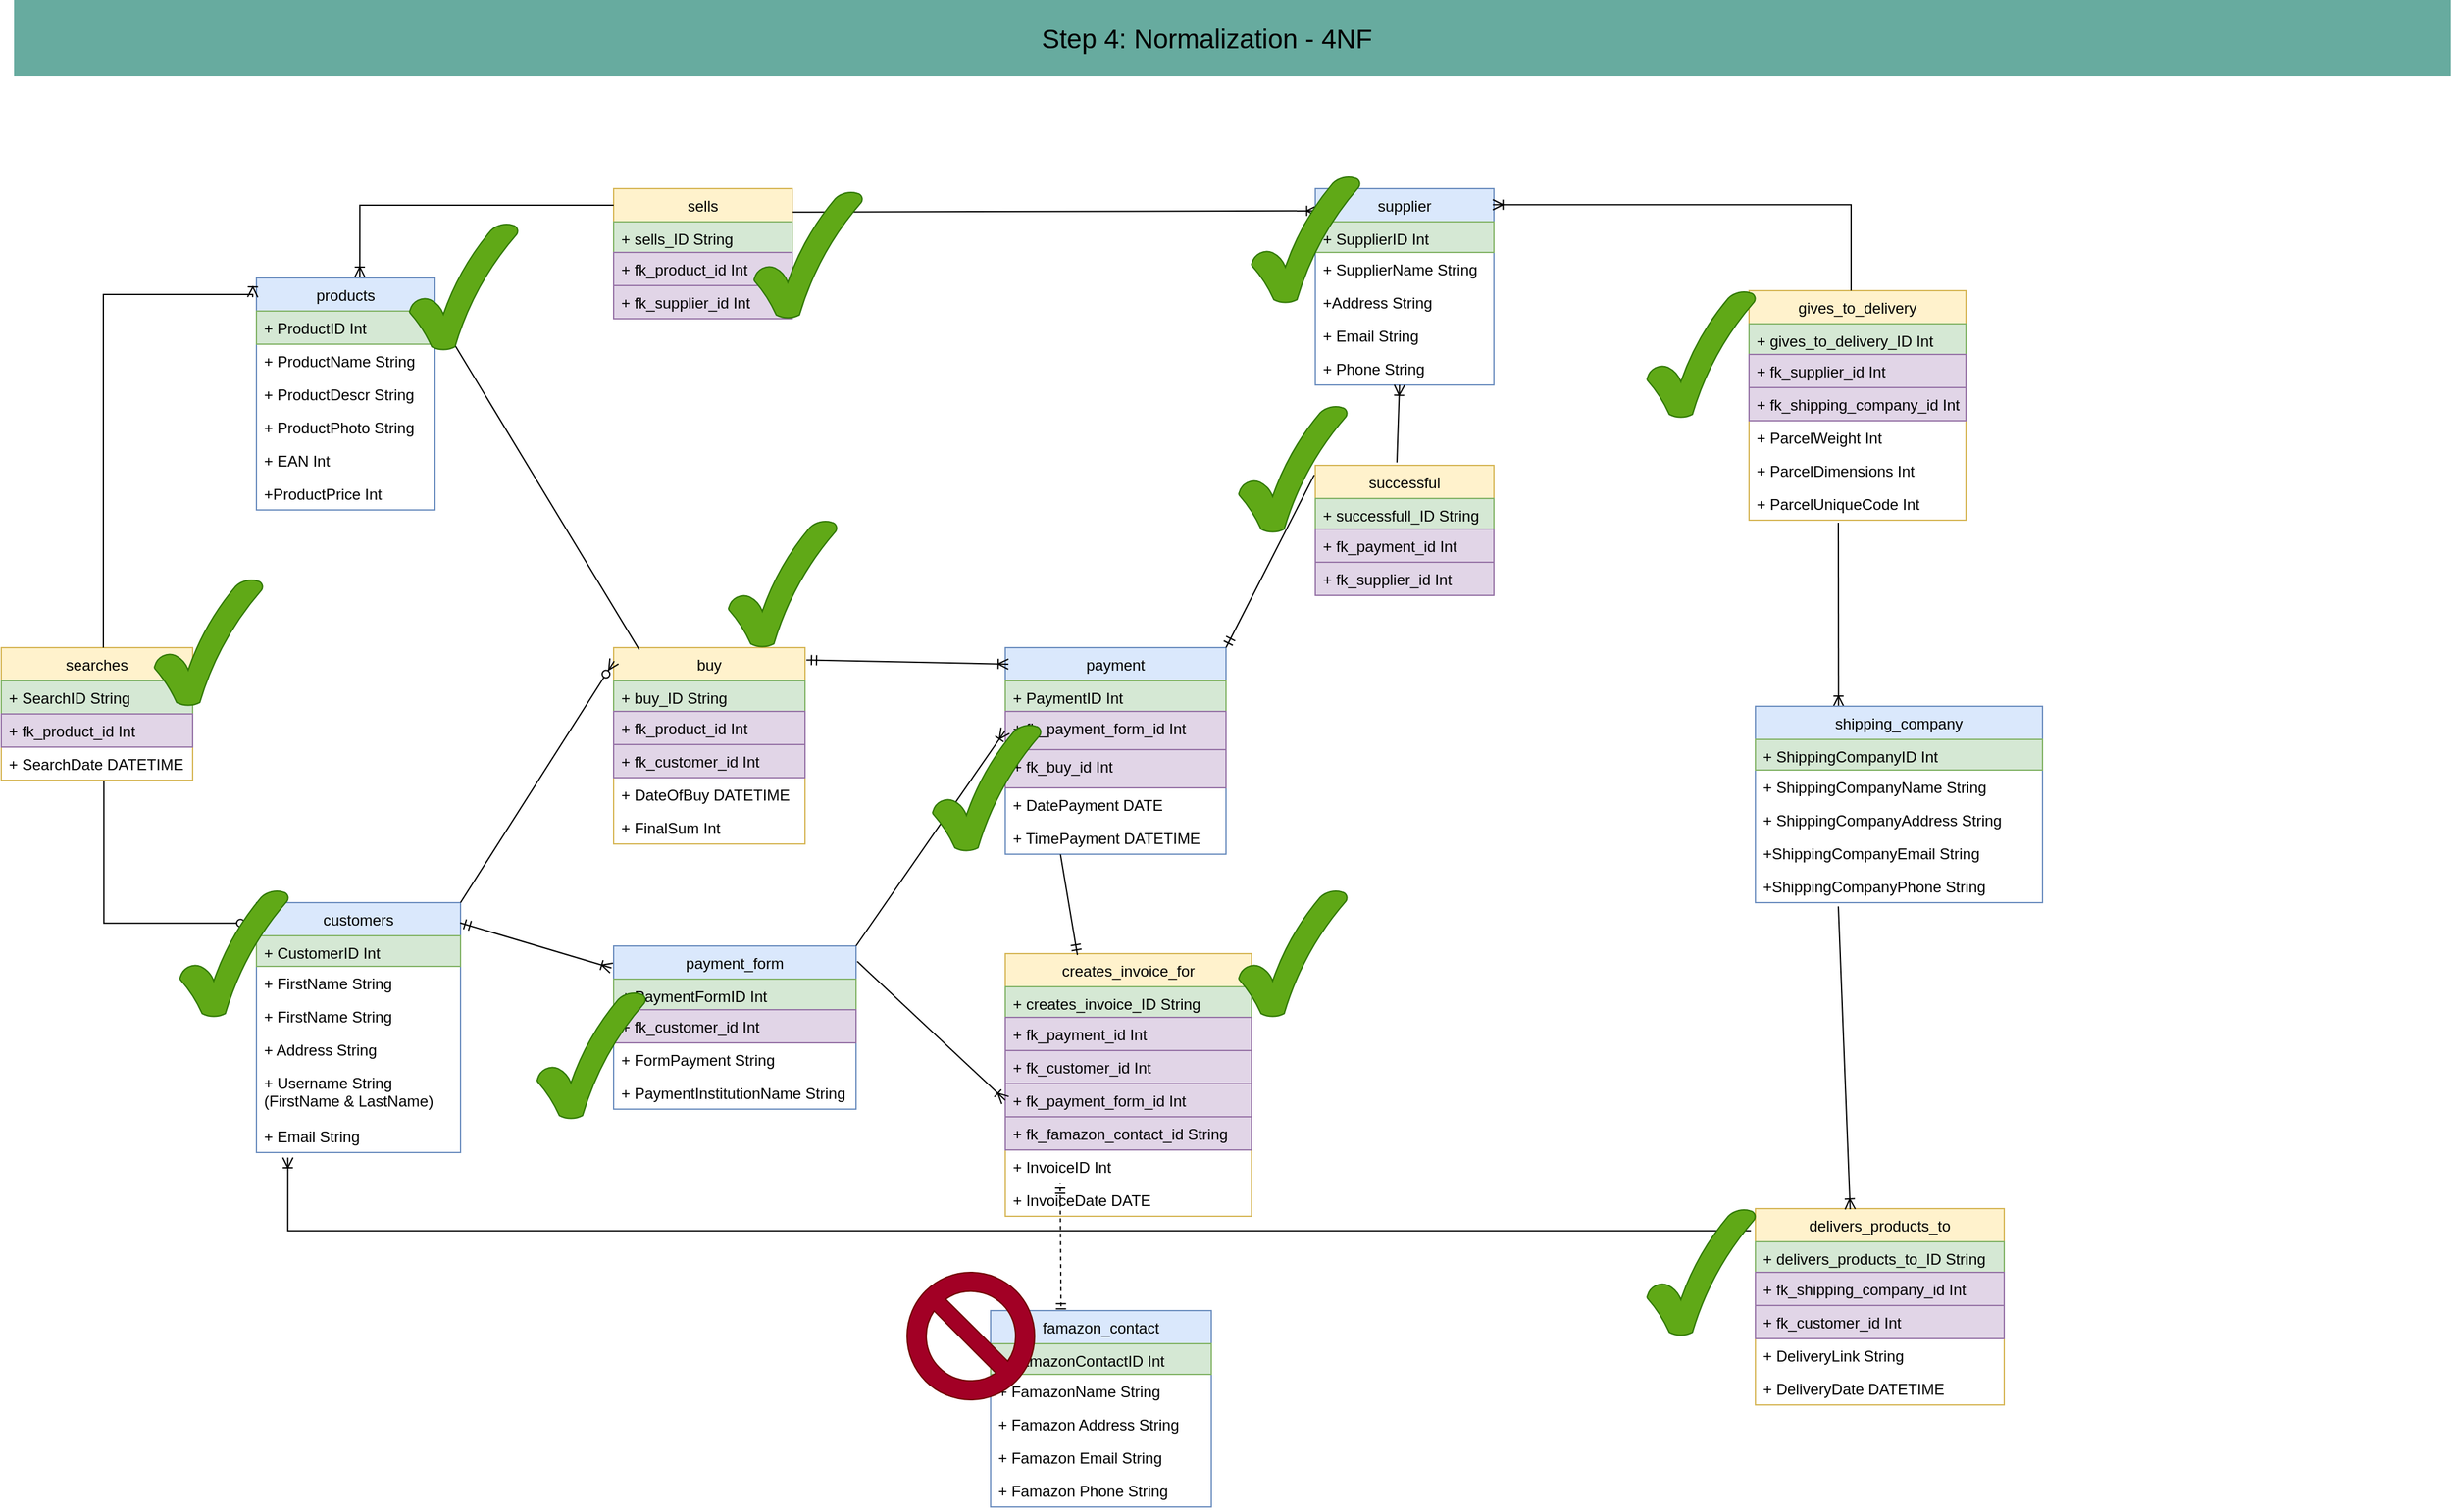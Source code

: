 <mxfile version="14.6.1" type="github">
  <diagram id="9SjnBQGCKEw5g2mVxKEI" name="Page-1">
    <mxGraphModel dx="2129" dy="831" grid="1" gridSize="10" guides="1" tooltips="1" connect="1" arrows="1" fold="1" page="1" pageScale="1" pageWidth="827" pageHeight="1169" math="0" shadow="0">
      <root>
        <mxCell id="0" />
        <mxCell id="1" parent="0" />
        <mxCell id="1UcQ3Sz3F0J6C7WJ8FVs-1" value="" style="rounded=0;whiteSpace=wrap;html=1;labelBackgroundColor=#009999;labelBorderColor=#000000;strokeColor=none;fillColor=#67AB9F;fontColor=#000000;" parent="1" vertex="1">
          <mxGeometry x="50" y="40" width="1910" height="60" as="geometry" />
        </mxCell>
        <mxCell id="1UcQ3Sz3F0J6C7WJ8FVs-2" value="&lt;font style=&quot;font-size: 21px&quot;&gt;Step 4: Normalization -&amp;nbsp;&lt;/font&gt;&lt;span style=&quot;font-size: 21px&quot;&gt;4NF&lt;/span&gt;" style="text;html=1;strokeColor=none;fillColor=none;align=center;verticalAlign=middle;whiteSpace=wrap;rounded=0;labelBackgroundColor=none;fontColor=#000000;" parent="1" vertex="1">
          <mxGeometry x="70" y="60" width="1830" height="20" as="geometry" />
        </mxCell>
        <mxCell id="1UcQ3Sz3F0J6C7WJ8FVs-3" value="products" style="swimlane;fontStyle=0;childLayout=stackLayout;horizontal=1;startSize=26;fillColor=#dae8fc;horizontalStack=0;resizeParent=1;resizeParentMax=0;resizeLast=0;collapsible=1;marginBottom=0;strokeColor=#6c8ebf;" parent="1" vertex="1">
          <mxGeometry x="240" y="258" width="140" height="182" as="geometry" />
        </mxCell>
        <mxCell id="1UcQ3Sz3F0J6C7WJ8FVs-4" value="+ ProductID Int" style="text;align=left;verticalAlign=top;spacingLeft=4;spacingRight=4;overflow=hidden;rotatable=0;points=[[0,0.5],[1,0.5]];portConstraint=eastwest;fillColor=#d5e8d4;strokeColor=#82b366;" parent="1UcQ3Sz3F0J6C7WJ8FVs-3" vertex="1">
          <mxGeometry y="26" width="140" height="26" as="geometry" />
        </mxCell>
        <mxCell id="1UcQ3Sz3F0J6C7WJ8FVs-5" value="+ ProductName String" style="text;align=left;verticalAlign=top;spacingLeft=4;spacingRight=4;overflow=hidden;rotatable=0;points=[[0,0.5],[1,0.5]];portConstraint=eastwest;" parent="1UcQ3Sz3F0J6C7WJ8FVs-3" vertex="1">
          <mxGeometry y="52" width="140" height="26" as="geometry" />
        </mxCell>
        <mxCell id="1UcQ3Sz3F0J6C7WJ8FVs-6" value="+ ProductDescr String" style="text;align=left;verticalAlign=top;spacingLeft=4;spacingRight=4;overflow=hidden;rotatable=0;points=[[0,0.5],[1,0.5]];portConstraint=eastwest;" parent="1UcQ3Sz3F0J6C7WJ8FVs-3" vertex="1">
          <mxGeometry y="78" width="140" height="26" as="geometry" />
        </mxCell>
        <mxCell id="1UcQ3Sz3F0J6C7WJ8FVs-7" value="+ ProductPhoto String" style="text;align=left;verticalAlign=top;spacingLeft=4;spacingRight=4;overflow=hidden;rotatable=0;points=[[0,0.5],[1,0.5]];portConstraint=eastwest;" parent="1UcQ3Sz3F0J6C7WJ8FVs-3" vertex="1">
          <mxGeometry y="104" width="140" height="26" as="geometry" />
        </mxCell>
        <mxCell id="1UcQ3Sz3F0J6C7WJ8FVs-8" value="+ EAN Int" style="text;align=left;verticalAlign=top;spacingLeft=4;spacingRight=4;overflow=hidden;rotatable=0;points=[[0,0.5],[1,0.5]];portConstraint=eastwest;" parent="1UcQ3Sz3F0J6C7WJ8FVs-3" vertex="1">
          <mxGeometry y="130" width="140" height="26" as="geometry" />
        </mxCell>
        <mxCell id="1UcQ3Sz3F0J6C7WJ8FVs-9" value="+ProductPrice Int" style="text;align=left;verticalAlign=top;spacingLeft=4;spacingRight=4;overflow=hidden;rotatable=0;points=[[0,0.5],[1,0.5]];portConstraint=eastwest;" parent="1UcQ3Sz3F0J6C7WJ8FVs-3" vertex="1">
          <mxGeometry y="156" width="140" height="26" as="geometry" />
        </mxCell>
        <mxCell id="1UcQ3Sz3F0J6C7WJ8FVs-10" value="searches" style="swimlane;fontStyle=0;childLayout=stackLayout;horizontal=1;startSize=26;fillColor=#fff2cc;horizontalStack=0;resizeParent=1;resizeParentMax=0;resizeLast=0;collapsible=1;marginBottom=0;strokeColor=#d6b656;" parent="1" vertex="1">
          <mxGeometry x="40" y="548" width="150" height="104" as="geometry" />
        </mxCell>
        <mxCell id="1UcQ3Sz3F0J6C7WJ8FVs-102" value="+ SearchID String" style="text;align=left;verticalAlign=top;spacingLeft=4;spacingRight=4;overflow=hidden;rotatable=0;points=[[0,0.5],[1,0.5]];portConstraint=eastwest;fillColor=#d5e8d4;strokeColor=#82b366;" parent="1UcQ3Sz3F0J6C7WJ8FVs-10" vertex="1">
          <mxGeometry y="26" width="150" height="26" as="geometry" />
        </mxCell>
        <mxCell id="1UcQ3Sz3F0J6C7WJ8FVs-11" value="+ fk_product_id Int" style="text;align=left;verticalAlign=top;spacingLeft=4;spacingRight=4;overflow=hidden;rotatable=0;points=[[0,0.5],[1,0.5]];portConstraint=eastwest;fillColor=#e1d5e7;strokeColor=#9673a6;" parent="1UcQ3Sz3F0J6C7WJ8FVs-10" vertex="1">
          <mxGeometry y="52" width="150" height="26" as="geometry" />
        </mxCell>
        <mxCell id="1UcQ3Sz3F0J6C7WJ8FVs-103" value="+ SearchDate DATETIME" style="text;align=left;verticalAlign=top;spacingLeft=4;spacingRight=4;overflow=hidden;rotatable=0;points=[[0,0.5],[1,0.5]];portConstraint=eastwest;" parent="1UcQ3Sz3F0J6C7WJ8FVs-10" vertex="1">
          <mxGeometry y="78" width="150" height="26" as="geometry" />
        </mxCell>
        <mxCell id="1UcQ3Sz3F0J6C7WJ8FVs-12" value="buy" style="swimlane;fontStyle=0;childLayout=stackLayout;horizontal=1;startSize=26;fillColor=#fff2cc;horizontalStack=0;resizeParent=1;resizeParentMax=0;resizeLast=0;collapsible=1;marginBottom=0;strokeColor=#d6b656;" parent="1" vertex="1">
          <mxGeometry x="520" y="548" width="150" height="154" as="geometry" />
        </mxCell>
        <mxCell id="1UcQ3Sz3F0J6C7WJ8FVs-13" value="+ buy_ID String" style="text;align=left;verticalAlign=top;spacingLeft=4;spacingRight=4;overflow=hidden;rotatable=0;points=[[0,0.5],[1,0.5]];portConstraint=eastwest;fillColor=#d5e8d4;strokeColor=#82b366;" parent="1UcQ3Sz3F0J6C7WJ8FVs-12" vertex="1">
          <mxGeometry y="26" width="150" height="24" as="geometry" />
        </mxCell>
        <mxCell id="1UcQ3Sz3F0J6C7WJ8FVs-14" value="+ fk_product_id Int" style="text;align=left;verticalAlign=top;spacingLeft=4;spacingRight=4;overflow=hidden;rotatable=0;points=[[0,0.5],[1,0.5]];portConstraint=eastwest;fillColor=#e1d5e7;strokeColor=#9673a6;" parent="1UcQ3Sz3F0J6C7WJ8FVs-12" vertex="1">
          <mxGeometry y="50" width="150" height="26" as="geometry" />
        </mxCell>
        <mxCell id="1UcQ3Sz3F0J6C7WJ8FVs-15" value="+ fk_customer_id Int" style="text;align=left;verticalAlign=top;spacingLeft=4;spacingRight=4;overflow=hidden;rotatable=0;points=[[0,0.5],[1,0.5]];portConstraint=eastwest;fillColor=#e1d5e7;strokeColor=#9673a6;" parent="1UcQ3Sz3F0J6C7WJ8FVs-12" vertex="1">
          <mxGeometry y="76" width="150" height="26" as="geometry" />
        </mxCell>
        <mxCell id="1UcQ3Sz3F0J6C7WJ8FVs-17" value="+ DateOfBuy DATETIME" style="text;align=left;verticalAlign=top;spacingLeft=4;spacingRight=4;overflow=hidden;rotatable=0;points=[[0,0.5],[1,0.5]];portConstraint=eastwest;" parent="1UcQ3Sz3F0J6C7WJ8FVs-12" vertex="1">
          <mxGeometry y="102" width="150" height="26" as="geometry" />
        </mxCell>
        <mxCell id="1UcQ3Sz3F0J6C7WJ8FVs-108" value="+ FinalSum Int" style="text;align=left;verticalAlign=top;spacingLeft=4;spacingRight=4;overflow=hidden;rotatable=0;points=[[0,0.5],[1,0.5]];portConstraint=eastwest;" parent="1UcQ3Sz3F0J6C7WJ8FVs-12" vertex="1">
          <mxGeometry y="128" width="150" height="26" as="geometry" />
        </mxCell>
        <mxCell id="1UcQ3Sz3F0J6C7WJ8FVs-18" value="customers" style="swimlane;fontStyle=0;childLayout=stackLayout;horizontal=1;startSize=26;fillColor=#dae8fc;horizontalStack=0;resizeParent=1;resizeParentMax=0;resizeLast=0;collapsible=1;marginBottom=0;strokeColor=#6c8ebf;" parent="1" vertex="1">
          <mxGeometry x="240" y="748" width="160" height="196" as="geometry" />
        </mxCell>
        <mxCell id="1UcQ3Sz3F0J6C7WJ8FVs-19" value="+ CustomerID Int" style="text;align=left;verticalAlign=top;spacingLeft=4;spacingRight=4;overflow=hidden;rotatable=0;points=[[0,0.5],[1,0.5]];portConstraint=eastwest;fillColor=#d5e8d4;strokeColor=#82b366;" parent="1UcQ3Sz3F0J6C7WJ8FVs-18" vertex="1">
          <mxGeometry y="26" width="160" height="24" as="geometry" />
        </mxCell>
        <mxCell id="1UcQ3Sz3F0J6C7WJ8FVs-20" value="+ FirstName String" style="text;align=left;verticalAlign=top;spacingLeft=4;spacingRight=4;overflow=hidden;rotatable=0;points=[[0,0.5],[1,0.5]];portConstraint=eastwest;" parent="1UcQ3Sz3F0J6C7WJ8FVs-18" vertex="1">
          <mxGeometry y="50" width="160" height="26" as="geometry" />
        </mxCell>
        <mxCell id="1UcQ3Sz3F0J6C7WJ8FVs-21" value="+ FirstName String" style="text;align=left;verticalAlign=top;spacingLeft=4;spacingRight=4;overflow=hidden;rotatable=0;points=[[0,0.5],[1,0.5]];portConstraint=eastwest;" parent="1UcQ3Sz3F0J6C7WJ8FVs-18" vertex="1">
          <mxGeometry y="76" width="160" height="26" as="geometry" />
        </mxCell>
        <mxCell id="1UcQ3Sz3F0J6C7WJ8FVs-22" value="+ Address String" style="text;align=left;verticalAlign=top;spacingLeft=4;spacingRight=4;overflow=hidden;rotatable=0;points=[[0,0.5],[1,0.5]];portConstraint=eastwest;" parent="1UcQ3Sz3F0J6C7WJ8FVs-18" vertex="1">
          <mxGeometry y="102" width="160" height="26" as="geometry" />
        </mxCell>
        <mxCell id="1UcQ3Sz3F0J6C7WJ8FVs-23" value="+ Username String&#xa;(FirstName &amp; LastName)" style="text;align=left;verticalAlign=top;spacingLeft=4;spacingRight=4;overflow=hidden;rotatable=0;points=[[0,0.5],[1,0.5]];portConstraint=eastwest;" parent="1UcQ3Sz3F0J6C7WJ8FVs-18" vertex="1">
          <mxGeometry y="128" width="160" height="42" as="geometry" />
        </mxCell>
        <mxCell id="1UcQ3Sz3F0J6C7WJ8FVs-24" value="+ Email String" style="text;align=left;verticalAlign=top;spacingLeft=4;spacingRight=4;overflow=hidden;rotatable=0;points=[[0,0.5],[1,0.5]];portConstraint=eastwest;" parent="1UcQ3Sz3F0J6C7WJ8FVs-18" vertex="1">
          <mxGeometry y="170" width="160" height="26" as="geometry" />
        </mxCell>
        <mxCell id="1UcQ3Sz3F0J6C7WJ8FVs-25" value="" style="fontSize=12;html=1;endArrow=ERzeroToMany;endFill=1;exitX=0.536;exitY=1.013;exitDx=0;exitDy=0;rounded=0;exitPerimeter=0;entryX=-0.003;entryY=0.082;entryDx=0;entryDy=0;entryPerimeter=0;edgeStyle=orthogonalEdgeStyle;" parent="1" source="1UcQ3Sz3F0J6C7WJ8FVs-103" target="1UcQ3Sz3F0J6C7WJ8FVs-18" edge="1">
          <mxGeometry width="100" height="100" relative="1" as="geometry">
            <mxPoint x="236" y="623" as="sourcePoint" />
            <mxPoint x="230" y="778" as="targetPoint" />
          </mxGeometry>
        </mxCell>
        <mxCell id="1UcQ3Sz3F0J6C7WJ8FVs-26" value="" style="fontSize=12;html=1;endArrow=ERzeroToMany;endFill=1;startArrow=none;entryX=0.003;entryY=0.069;entryDx=0;entryDy=0;entryPerimeter=0;rounded=0;startFill=0;exitX=1;exitY=0;exitDx=0;exitDy=0;" parent="1" source="1UcQ3Sz3F0J6C7WJ8FVs-18" target="1UcQ3Sz3F0J6C7WJ8FVs-12" edge="1">
          <mxGeometry width="100" height="100" relative="1" as="geometry">
            <mxPoint x="460" y="550" as="sourcePoint" />
            <mxPoint x="500" y="638" as="targetPoint" />
          </mxGeometry>
        </mxCell>
        <mxCell id="1UcQ3Sz3F0J6C7WJ8FVs-27" value="" style="fontSize=12;html=1;endArrow=none;startArrow=ERoneToMany;rounded=0;startFill=0;endFill=0;entryX=0.134;entryY=0.011;entryDx=0;entryDy=0;entryPerimeter=0;" parent="1" target="1UcQ3Sz3F0J6C7WJ8FVs-12" edge="1">
          <mxGeometry width="100" height="100" relative="1" as="geometry">
            <mxPoint x="380" y="285" as="sourcePoint" />
            <mxPoint x="538" y="538" as="targetPoint" />
          </mxGeometry>
        </mxCell>
        <mxCell id="1UcQ3Sz3F0J6C7WJ8FVs-28" value="sells" style="swimlane;fontStyle=0;childLayout=stackLayout;horizontal=1;startSize=26;fillColor=#fff2cc;horizontalStack=0;resizeParent=1;resizeParentMax=0;resizeLast=0;collapsible=1;marginBottom=0;strokeColor=#d6b656;" parent="1" vertex="1">
          <mxGeometry x="520" y="188" width="140" height="102" as="geometry" />
        </mxCell>
        <mxCell id="1UcQ3Sz3F0J6C7WJ8FVs-29" value="+ sells_ID String" style="text;align=left;verticalAlign=top;spacingLeft=4;spacingRight=4;overflow=hidden;rotatable=0;points=[[0,0.5],[1,0.5]];portConstraint=eastwest;fillColor=#d5e8d4;strokeColor=#82b366;" parent="1UcQ3Sz3F0J6C7WJ8FVs-28" vertex="1">
          <mxGeometry y="26" width="140" height="24" as="geometry" />
        </mxCell>
        <mxCell id="1UcQ3Sz3F0J6C7WJ8FVs-30" value="+ fk_product_id Int" style="text;align=left;verticalAlign=top;spacingLeft=4;spacingRight=4;overflow=hidden;rotatable=0;points=[[0,0.5],[1,0.5]];portConstraint=eastwest;fillColor=#e1d5e7;strokeColor=#9673a6;" parent="1UcQ3Sz3F0J6C7WJ8FVs-28" vertex="1">
          <mxGeometry y="50" width="140" height="26" as="geometry" />
        </mxCell>
        <mxCell id="1UcQ3Sz3F0J6C7WJ8FVs-31" value="+ fk_supplier_id Int" style="text;align=left;verticalAlign=top;spacingLeft=4;spacingRight=4;overflow=hidden;rotatable=0;points=[[0,0.5],[1,0.5]];portConstraint=eastwest;fillColor=#e1d5e7;strokeColor=#9673a6;" parent="1UcQ3Sz3F0J6C7WJ8FVs-28" vertex="1">
          <mxGeometry y="76" width="140" height="26" as="geometry" />
        </mxCell>
        <mxCell id="1UcQ3Sz3F0J6C7WJ8FVs-32" value="" style="edgeStyle=orthogonalEdgeStyle;fontSize=12;html=1;endArrow=none;rounded=0;exitX=0.579;exitY=-0.003;exitDx=0;exitDy=0;exitPerimeter=0;startArrow=ERoneToMany;startFill=0;endFill=0;" parent="1" source="1UcQ3Sz3F0J6C7WJ8FVs-3" edge="1">
          <mxGeometry width="100" height="100" relative="1" as="geometry">
            <mxPoint x="321" y="251" as="sourcePoint" />
            <mxPoint x="520" y="201" as="targetPoint" />
            <Array as="points">
              <mxPoint x="321" y="201" />
            </Array>
          </mxGeometry>
        </mxCell>
        <mxCell id="1UcQ3Sz3F0J6C7WJ8FVs-33" value="" style="fontSize=12;html=1;endArrow=ERoneToMany;rounded=0;exitX=1.003;exitY=0.18;exitDx=0;exitDy=0;exitPerimeter=0;entryX=0.009;entryY=0.113;entryDx=0;entryDy=0;entryPerimeter=0;" parent="1" source="1UcQ3Sz3F0J6C7WJ8FVs-28" target="1UcQ3Sz3F0J6C7WJ8FVs-34" edge="1">
          <mxGeometry width="100" height="100" relative="1" as="geometry">
            <mxPoint x="850" y="274.532" as="sourcePoint" />
            <mxPoint x="830" y="200" as="targetPoint" />
          </mxGeometry>
        </mxCell>
        <mxCell id="1UcQ3Sz3F0J6C7WJ8FVs-34" value="supplier" style="swimlane;fontStyle=0;childLayout=stackLayout;horizontal=1;startSize=26;fillColor=#dae8fc;horizontalStack=0;resizeParent=1;resizeParentMax=0;resizeLast=0;collapsible=1;marginBottom=0;strokeColor=#6c8ebf;" parent="1" vertex="1">
          <mxGeometry x="1070" y="188" width="140" height="154" as="geometry" />
        </mxCell>
        <mxCell id="1UcQ3Sz3F0J6C7WJ8FVs-35" value="+ SupplierID Int" style="text;align=left;verticalAlign=top;spacingLeft=4;spacingRight=4;overflow=hidden;rotatable=0;points=[[0,0.5],[1,0.5]];portConstraint=eastwest;fillColor=#d5e8d4;strokeColor=#82b366;" parent="1UcQ3Sz3F0J6C7WJ8FVs-34" vertex="1">
          <mxGeometry y="26" width="140" height="24" as="geometry" />
        </mxCell>
        <mxCell id="1UcQ3Sz3F0J6C7WJ8FVs-36" value="+ SupplierName String" style="text;align=left;verticalAlign=top;spacingLeft=4;spacingRight=4;overflow=hidden;rotatable=0;points=[[0,0.5],[1,0.5]];portConstraint=eastwest;" parent="1UcQ3Sz3F0J6C7WJ8FVs-34" vertex="1">
          <mxGeometry y="50" width="140" height="26" as="geometry" />
        </mxCell>
        <mxCell id="1UcQ3Sz3F0J6C7WJ8FVs-37" value="+Address String" style="text;align=left;verticalAlign=top;spacingLeft=4;spacingRight=4;overflow=hidden;rotatable=0;points=[[0,0.5],[1,0.5]];portConstraint=eastwest;" parent="1UcQ3Sz3F0J6C7WJ8FVs-34" vertex="1">
          <mxGeometry y="76" width="140" height="26" as="geometry" />
        </mxCell>
        <mxCell id="1UcQ3Sz3F0J6C7WJ8FVs-38" value="+ Email String" style="text;align=left;verticalAlign=top;spacingLeft=4;spacingRight=4;overflow=hidden;rotatable=0;points=[[0,0.5],[1,0.5]];portConstraint=eastwest;" parent="1UcQ3Sz3F0J6C7WJ8FVs-34" vertex="1">
          <mxGeometry y="102" width="140" height="26" as="geometry" />
        </mxCell>
        <mxCell id="1UcQ3Sz3F0J6C7WJ8FVs-39" value="+ Phone String" style="text;align=left;verticalAlign=top;spacingLeft=4;spacingRight=4;overflow=hidden;rotatable=0;points=[[0,0.5],[1,0.5]];portConstraint=eastwest;" parent="1UcQ3Sz3F0J6C7WJ8FVs-34" vertex="1">
          <mxGeometry y="128" width="140" height="26" as="geometry" />
        </mxCell>
        <mxCell id="1UcQ3Sz3F0J6C7WJ8FVs-40" value="successful" style="swimlane;fontStyle=0;childLayout=stackLayout;horizontal=1;startSize=26;fillColor=#fff2cc;horizontalStack=0;resizeParent=1;resizeParentMax=0;resizeLast=0;collapsible=1;marginBottom=0;strokeColor=#d6b656;" parent="1" vertex="1">
          <mxGeometry x="1070" y="405" width="140" height="102" as="geometry" />
        </mxCell>
        <mxCell id="1UcQ3Sz3F0J6C7WJ8FVs-41" value="+ successfull_ID String" style="text;align=left;verticalAlign=top;spacingLeft=4;spacingRight=4;overflow=hidden;rotatable=0;points=[[0,0.5],[1,0.5]];portConstraint=eastwest;fillColor=#d5e8d4;strokeColor=#82b366;" parent="1UcQ3Sz3F0J6C7WJ8FVs-40" vertex="1">
          <mxGeometry y="26" width="140" height="24" as="geometry" />
        </mxCell>
        <mxCell id="1UcQ3Sz3F0J6C7WJ8FVs-42" value="+ fk_payment_id Int" style="text;align=left;verticalAlign=top;spacingLeft=4;spacingRight=4;overflow=hidden;rotatable=0;points=[[0,0.5],[1,0.5]];portConstraint=eastwest;fillColor=#e1d5e7;strokeColor=#9673a6;" parent="1UcQ3Sz3F0J6C7WJ8FVs-40" vertex="1">
          <mxGeometry y="50" width="140" height="26" as="geometry" />
        </mxCell>
        <mxCell id="1UcQ3Sz3F0J6C7WJ8FVs-43" value="+ fk_supplier_id Int" style="text;align=left;verticalAlign=top;spacingLeft=4;spacingRight=4;overflow=hidden;rotatable=0;points=[[0,0.5],[1,0.5]];portConstraint=eastwest;fillColor=#e1d5e7;strokeColor=#9673a6;" parent="1UcQ3Sz3F0J6C7WJ8FVs-40" vertex="1">
          <mxGeometry y="76" width="140" height="26" as="geometry" />
        </mxCell>
        <mxCell id="1UcQ3Sz3F0J6C7WJ8FVs-44" value="payment" style="swimlane;fontStyle=0;childLayout=stackLayout;horizontal=1;startSize=26;fillColor=#dae8fc;horizontalStack=0;resizeParent=1;resizeParentMax=0;resizeLast=0;collapsible=1;marginBottom=0;strokeColor=#6c8ebf;" parent="1" vertex="1">
          <mxGeometry x="827" y="548" width="173" height="162" as="geometry" />
        </mxCell>
        <mxCell id="1UcQ3Sz3F0J6C7WJ8FVs-45" value="+ PaymentID Int" style="text;align=left;verticalAlign=top;spacingLeft=4;spacingRight=4;overflow=hidden;rotatable=0;points=[[0,0.5],[1,0.5]];portConstraint=eastwest;fillColor=#d5e8d4;strokeColor=#82b366;" parent="1UcQ3Sz3F0J6C7WJ8FVs-44" vertex="1">
          <mxGeometry y="26" width="173" height="24" as="geometry" />
        </mxCell>
        <mxCell id="1UcQ3Sz3F0J6C7WJ8FVs-46" value="+ fk_payment_form_id Int" style="text;align=left;verticalAlign=top;spacingLeft=4;spacingRight=4;overflow=hidden;rotatable=0;points=[[0,0.5],[1,0.5]];portConstraint=eastwest;fillColor=#e1d5e7;strokeColor=#9673a6;" parent="1UcQ3Sz3F0J6C7WJ8FVs-44" vertex="1">
          <mxGeometry y="50" width="173" height="30" as="geometry" />
        </mxCell>
        <mxCell id="1UcQ3Sz3F0J6C7WJ8FVs-109" value="+ fk_buy_id Int" style="text;align=left;verticalAlign=top;spacingLeft=4;spacingRight=4;overflow=hidden;rotatable=0;points=[[0,0.5],[1,0.5]];portConstraint=eastwest;fillColor=#e1d5e7;strokeColor=#9673a6;" parent="1UcQ3Sz3F0J6C7WJ8FVs-44" vertex="1">
          <mxGeometry y="80" width="173" height="30" as="geometry" />
        </mxCell>
        <mxCell id="1UcQ3Sz3F0J6C7WJ8FVs-94" value="+ DatePayment DATE" style="text;align=left;verticalAlign=top;spacingLeft=4;spacingRight=4;overflow=hidden;rotatable=0;points=[[0,0.5],[1,0.5]];portConstraint=eastwest;" parent="1UcQ3Sz3F0J6C7WJ8FVs-44" vertex="1">
          <mxGeometry y="110" width="173" height="26" as="geometry" />
        </mxCell>
        <mxCell id="1UcQ3Sz3F0J6C7WJ8FVs-48" value="+ TimePayment DATETIME" style="text;align=left;verticalAlign=top;spacingLeft=4;spacingRight=4;overflow=hidden;rotatable=0;points=[[0,0.5],[1,0.5]];portConstraint=eastwest;" parent="1UcQ3Sz3F0J6C7WJ8FVs-44" vertex="1">
          <mxGeometry y="136" width="173" height="26" as="geometry" />
        </mxCell>
        <mxCell id="1UcQ3Sz3F0J6C7WJ8FVs-49" value="" style="fontSize=12;html=1;endArrow=ERoneToMany;startArrow=ERmandOne;exitX=1.007;exitY=0.063;exitDx=0;exitDy=0;exitPerimeter=0;entryX=0.014;entryY=0.08;entryDx=0;entryDy=0;entryPerimeter=0;rounded=0;startFill=0;endFill=0;" parent="1" source="1UcQ3Sz3F0J6C7WJ8FVs-12" target="1UcQ3Sz3F0J6C7WJ8FVs-44" edge="1">
          <mxGeometry width="100" height="100" relative="1" as="geometry">
            <mxPoint x="950" y="578" as="sourcePoint" />
            <mxPoint x="1050" y="478" as="targetPoint" />
          </mxGeometry>
        </mxCell>
        <mxCell id="1UcQ3Sz3F0J6C7WJ8FVs-50" value="" style="fontSize=12;html=1;endArrow=none;endFill=0;strokeColor=#000000;startArrow=ERmandOne;startFill=0;exitX=1;exitY=0;exitDx=0;exitDy=0;entryX=-0.006;entryY=0.074;entryDx=0;entryDy=0;entryPerimeter=0;" parent="1" source="1UcQ3Sz3F0J6C7WJ8FVs-44" target="1UcQ3Sz3F0J6C7WJ8FVs-40" edge="1">
          <mxGeometry width="100" height="100" relative="1" as="geometry">
            <mxPoint x="950" y="578" as="sourcePoint" />
            <mxPoint x="1080" y="388" as="targetPoint" />
          </mxGeometry>
        </mxCell>
        <mxCell id="1UcQ3Sz3F0J6C7WJ8FVs-51" value="" style="fontSize=12;html=1;endArrow=ERoneToMany;endFill=0;strokeColor=#000000;startArrow=none;startFill=0;exitX=0.457;exitY=-0.022;exitDx=0;exitDy=0;exitPerimeter=0;" parent="1" source="1UcQ3Sz3F0J6C7WJ8FVs-40" edge="1">
          <mxGeometry width="100" height="100" relative="1" as="geometry">
            <mxPoint x="977" y="585" as="sourcePoint" />
            <mxPoint x="1136" y="342" as="targetPoint" />
          </mxGeometry>
        </mxCell>
        <mxCell id="1UcQ3Sz3F0J6C7WJ8FVs-52" value="" style="edgeStyle=orthogonalEdgeStyle;fontSize=12;html=1;endArrow=ERoneToMany;strokeColor=#000000;rounded=0;endFill=0;entryX=-0.021;entryY=0.083;entryDx=0;entryDy=0;entryPerimeter=0;" parent="1" target="1UcQ3Sz3F0J6C7WJ8FVs-3" edge="1">
          <mxGeometry width="100" height="100" relative="1" as="geometry">
            <mxPoint x="120" y="548" as="sourcePoint" />
            <mxPoint x="720" y="478" as="targetPoint" />
            <Array as="points">
              <mxPoint x="120" y="271" />
            </Array>
          </mxGeometry>
        </mxCell>
        <mxCell id="1UcQ3Sz3F0J6C7WJ8FVs-53" value="creates_invoice_for" style="swimlane;fontStyle=0;childLayout=stackLayout;horizontal=1;startSize=26;fillColor=#fff2cc;horizontalStack=0;resizeParent=1;resizeParentMax=0;resizeLast=0;collapsible=1;marginBottom=0;strokeColor=#d6b656;" parent="1" vertex="1">
          <mxGeometry x="827" y="788" width="193" height="206" as="geometry" />
        </mxCell>
        <mxCell id="1UcQ3Sz3F0J6C7WJ8FVs-54" value="+ creates_invoice_ID String" style="text;align=left;verticalAlign=top;spacingLeft=4;spacingRight=4;overflow=hidden;rotatable=0;points=[[0,0.5],[1,0.5]];portConstraint=eastwest;fillColor=#d5e8d4;strokeColor=#82b366;" parent="1UcQ3Sz3F0J6C7WJ8FVs-53" vertex="1">
          <mxGeometry y="26" width="193" height="24" as="geometry" />
        </mxCell>
        <mxCell id="1UcQ3Sz3F0J6C7WJ8FVs-55" value="+ fk_payment_id Int" style="text;align=left;verticalAlign=top;spacingLeft=4;spacingRight=4;overflow=hidden;rotatable=0;points=[[0,0.5],[1,0.5]];portConstraint=eastwest;fillColor=#e1d5e7;strokeColor=#9673a6;" parent="1UcQ3Sz3F0J6C7WJ8FVs-53" vertex="1">
          <mxGeometry y="50" width="193" height="26" as="geometry" />
        </mxCell>
        <mxCell id="1UcQ3Sz3F0J6C7WJ8FVs-56" value="+ fk_customer_id Int" style="text;align=left;verticalAlign=top;spacingLeft=4;spacingRight=4;overflow=hidden;rotatable=0;points=[[0,0.5],[1,0.5]];portConstraint=eastwest;fillColor=#e1d5e7;strokeColor=#9673a6;" parent="1UcQ3Sz3F0J6C7WJ8FVs-53" vertex="1">
          <mxGeometry y="76" width="193" height="26" as="geometry" />
        </mxCell>
        <mxCell id="1UcQ3Sz3F0J6C7WJ8FVs-98" value="+ fk_payment_form_id Int" style="text;align=left;verticalAlign=top;spacingLeft=4;spacingRight=4;overflow=hidden;rotatable=0;points=[[0,0.5],[1,0.5]];portConstraint=eastwest;fillColor=#e1d5e7;strokeColor=#9673a6;" parent="1UcQ3Sz3F0J6C7WJ8FVs-53" vertex="1">
          <mxGeometry y="102" width="193" height="26" as="geometry" />
        </mxCell>
        <mxCell id="ExpSBsA_ioX1gbseFm7L-17" value="+ fk_famazon_contact_id String" style="text;align=left;verticalAlign=top;spacingLeft=4;spacingRight=4;overflow=hidden;rotatable=0;points=[[0,0.5],[1,0.5]];portConstraint=eastwest;fillColor=#e1d5e7;strokeColor=#9673a6;" parent="1UcQ3Sz3F0J6C7WJ8FVs-53" vertex="1">
          <mxGeometry y="128" width="193" height="26" as="geometry" />
        </mxCell>
        <mxCell id="1UcQ3Sz3F0J6C7WJ8FVs-57" value="+ InvoiceID Int" style="text;align=left;verticalAlign=top;spacingLeft=4;spacingRight=4;overflow=hidden;rotatable=0;points=[[0,0.5],[1,0.5]];portConstraint=eastwest;" parent="1UcQ3Sz3F0J6C7WJ8FVs-53" vertex="1">
          <mxGeometry y="154" width="193" height="26" as="geometry" />
        </mxCell>
        <mxCell id="1UcQ3Sz3F0J6C7WJ8FVs-58" value="+ InvoiceDate DATE" style="text;align=left;verticalAlign=top;spacingLeft=4;spacingRight=4;overflow=hidden;rotatable=0;points=[[0,0.5],[1,0.5]];portConstraint=eastwest;" parent="1UcQ3Sz3F0J6C7WJ8FVs-53" vertex="1">
          <mxGeometry y="180" width="193" height="26" as="geometry" />
        </mxCell>
        <mxCell id="1UcQ3Sz3F0J6C7WJ8FVs-59" value="" style="fontSize=12;html=1;endArrow=none;startArrow=ERmandOne;strokeColor=#000000;entryX=0.25;entryY=1.006;entryDx=0;entryDy=0;entryPerimeter=0;exitX=0.293;exitY=0.005;exitDx=0;exitDy=0;exitPerimeter=0;endFill=0;" parent="1" source="1UcQ3Sz3F0J6C7WJ8FVs-53" target="1UcQ3Sz3F0J6C7WJ8FVs-48" edge="1">
          <mxGeometry width="100" height="100" relative="1" as="geometry">
            <mxPoint x="870" y="858" as="sourcePoint" />
            <mxPoint x="970" y="758" as="targetPoint" />
          </mxGeometry>
        </mxCell>
        <mxCell id="1UcQ3Sz3F0J6C7WJ8FVs-60" value="" style="fontSize=12;html=1;endArrow=ERmandOne;startArrow=ERmandOne;strokeColor=#000000;entryX=0.25;entryY=1.006;entryDx=0;entryDy=0;entryPerimeter=0;exitX=0.293;exitY=0.005;exitDx=0;exitDy=0;exitPerimeter=0;endFill=0;dashed=1;" parent="1" edge="1">
          <mxGeometry width="100" height="100" relative="1" as="geometry">
            <mxPoint x="870.7" y="1070.61" as="sourcePoint" />
            <mxPoint x="870" y="967.996" as="targetPoint" />
          </mxGeometry>
        </mxCell>
        <mxCell id="1UcQ3Sz3F0J6C7WJ8FVs-61" value="famazon_contact" style="swimlane;fontStyle=0;childLayout=stackLayout;horizontal=1;startSize=26;fillColor=#dae8fc;horizontalStack=0;resizeParent=1;resizeParentMax=0;resizeLast=0;collapsible=1;marginBottom=0;strokeColor=#6c8ebf;" parent="1" vertex="1">
          <mxGeometry x="815.5" y="1068" width="173" height="154" as="geometry" />
        </mxCell>
        <mxCell id="1UcQ3Sz3F0J6C7WJ8FVs-62" value="+ FamazonContactID Int" style="text;align=left;verticalAlign=top;spacingLeft=4;spacingRight=4;overflow=hidden;rotatable=0;points=[[0,0.5],[1,0.5]];portConstraint=eastwest;fillColor=#d5e8d4;strokeColor=#82b366;" parent="1UcQ3Sz3F0J6C7WJ8FVs-61" vertex="1">
          <mxGeometry y="26" width="173" height="24" as="geometry" />
        </mxCell>
        <mxCell id="1UcQ3Sz3F0J6C7WJ8FVs-63" value="+ FamazonName String" style="text;align=left;verticalAlign=top;spacingLeft=4;spacingRight=4;overflow=hidden;rotatable=0;points=[[0,0.5],[1,0.5]];portConstraint=eastwest;" parent="1UcQ3Sz3F0J6C7WJ8FVs-61" vertex="1">
          <mxGeometry y="50" width="173" height="26" as="geometry" />
        </mxCell>
        <mxCell id="1UcQ3Sz3F0J6C7WJ8FVs-64" value="+ Famazon Address String" style="text;align=left;verticalAlign=top;spacingLeft=4;spacingRight=4;overflow=hidden;rotatable=0;points=[[0,0.5],[1,0.5]];portConstraint=eastwest;" parent="1UcQ3Sz3F0J6C7WJ8FVs-61" vertex="1">
          <mxGeometry y="76" width="173" height="26" as="geometry" />
        </mxCell>
        <mxCell id="1UcQ3Sz3F0J6C7WJ8FVs-65" value="+ Famazon Email String" style="text;align=left;verticalAlign=top;spacingLeft=4;spacingRight=4;overflow=hidden;rotatable=0;points=[[0,0.5],[1,0.5]];portConstraint=eastwest;" parent="1UcQ3Sz3F0J6C7WJ8FVs-61" vertex="1">
          <mxGeometry y="102" width="173" height="26" as="geometry" />
        </mxCell>
        <mxCell id="1UcQ3Sz3F0J6C7WJ8FVs-66" value="+ Famazon Phone String" style="text;align=left;verticalAlign=top;spacingLeft=4;spacingRight=4;overflow=hidden;rotatable=0;points=[[0,0.5],[1,0.5]];portConstraint=eastwest;" parent="1UcQ3Sz3F0J6C7WJ8FVs-61" vertex="1">
          <mxGeometry y="128" width="173" height="26" as="geometry" />
        </mxCell>
        <mxCell id="1UcQ3Sz3F0J6C7WJ8FVs-68" value="gives_to_delivery" style="swimlane;fontStyle=0;childLayout=stackLayout;horizontal=1;startSize=26;fillColor=#fff2cc;horizontalStack=0;resizeParent=1;resizeParentMax=0;resizeLast=0;collapsible=1;marginBottom=0;strokeColor=#d6b656;" parent="1" vertex="1">
          <mxGeometry x="1410" y="268" width="170" height="180" as="geometry" />
        </mxCell>
        <mxCell id="1UcQ3Sz3F0J6C7WJ8FVs-69" value="+ gives_to_delivery_ID Int" style="text;align=left;verticalAlign=top;spacingLeft=4;spacingRight=4;overflow=hidden;rotatable=0;points=[[0,0.5],[1,0.5]];portConstraint=eastwest;fillColor=#d5e8d4;strokeColor=#82b366;" parent="1UcQ3Sz3F0J6C7WJ8FVs-68" vertex="1">
          <mxGeometry y="26" width="170" height="24" as="geometry" />
        </mxCell>
        <mxCell id="1UcQ3Sz3F0J6C7WJ8FVs-70" value="+ fk_supplier_id Int" style="text;align=left;verticalAlign=top;spacingLeft=4;spacingRight=4;overflow=hidden;rotatable=0;points=[[0,0.5],[1,0.5]];portConstraint=eastwest;fillColor=#e1d5e7;strokeColor=#9673a6;" parent="1UcQ3Sz3F0J6C7WJ8FVs-68" vertex="1">
          <mxGeometry y="50" width="170" height="26" as="geometry" />
        </mxCell>
        <mxCell id="1UcQ3Sz3F0J6C7WJ8FVs-71" value="+ fk_shipping_company_id Int" style="text;align=left;verticalAlign=top;spacingLeft=4;spacingRight=4;overflow=hidden;rotatable=0;points=[[0,0.5],[1,0.5]];portConstraint=eastwest;fillColor=#e1d5e7;strokeColor=#9673a6;" parent="1UcQ3Sz3F0J6C7WJ8FVs-68" vertex="1">
          <mxGeometry y="76" width="170" height="26" as="geometry" />
        </mxCell>
        <mxCell id="1UcQ3Sz3F0J6C7WJ8FVs-104" value="+ ParcelWeight Int" style="text;align=left;verticalAlign=top;spacingLeft=4;spacingRight=4;overflow=hidden;rotatable=0;points=[[0,0.5],[1,0.5]];portConstraint=eastwest;" parent="1UcQ3Sz3F0J6C7WJ8FVs-68" vertex="1">
          <mxGeometry y="102" width="170" height="26" as="geometry" />
        </mxCell>
        <mxCell id="1UcQ3Sz3F0J6C7WJ8FVs-105" value="+ ParcelDimensions Int" style="text;align=left;verticalAlign=top;spacingLeft=4;spacingRight=4;overflow=hidden;rotatable=0;points=[[0,0.5],[1,0.5]];portConstraint=eastwest;" parent="1UcQ3Sz3F0J6C7WJ8FVs-68" vertex="1">
          <mxGeometry y="128" width="170" height="26" as="geometry" />
        </mxCell>
        <mxCell id="1UcQ3Sz3F0J6C7WJ8FVs-106" value="+ ParcelUniqueCode Int" style="text;align=left;verticalAlign=top;spacingLeft=4;spacingRight=4;overflow=hidden;rotatable=0;points=[[0,0.5],[1,0.5]];portConstraint=eastwest;" parent="1UcQ3Sz3F0J6C7WJ8FVs-68" vertex="1">
          <mxGeometry y="154" width="170" height="26" as="geometry" />
        </mxCell>
        <mxCell id="1UcQ3Sz3F0J6C7WJ8FVs-72" value="" style="fontSize=12;html=1;endArrow=ERoneToMany;rounded=0;startArrow=none;startFill=0;endFill=0;" parent="1" edge="1">
          <mxGeometry width="100" height="100" relative="1" as="geometry">
            <mxPoint x="1480" y="450" as="sourcePoint" />
            <mxPoint x="1480.17" y="594" as="targetPoint" />
          </mxGeometry>
        </mxCell>
        <mxCell id="1UcQ3Sz3F0J6C7WJ8FVs-73" value="shipping_company" style="swimlane;fontStyle=0;childLayout=stackLayout;horizontal=1;startSize=26;fillColor=#dae8fc;horizontalStack=0;resizeParent=1;resizeParentMax=0;resizeLast=0;collapsible=1;marginBottom=0;strokeColor=#6c8ebf;" parent="1" vertex="1">
          <mxGeometry x="1415" y="594" width="225" height="154" as="geometry" />
        </mxCell>
        <mxCell id="1UcQ3Sz3F0J6C7WJ8FVs-74" value="+ ShippingCompanyID Int" style="text;align=left;verticalAlign=top;spacingLeft=4;spacingRight=4;overflow=hidden;rotatable=0;points=[[0,0.5],[1,0.5]];portConstraint=eastwest;fillColor=#d5e8d4;strokeColor=#82b366;" parent="1UcQ3Sz3F0J6C7WJ8FVs-73" vertex="1">
          <mxGeometry y="26" width="225" height="24" as="geometry" />
        </mxCell>
        <mxCell id="1UcQ3Sz3F0J6C7WJ8FVs-75" value="+ ShippingCompanyName String" style="text;align=left;verticalAlign=top;spacingLeft=4;spacingRight=4;overflow=hidden;rotatable=0;points=[[0,0.5],[1,0.5]];portConstraint=eastwest;" parent="1UcQ3Sz3F0J6C7WJ8FVs-73" vertex="1">
          <mxGeometry y="50" width="225" height="26" as="geometry" />
        </mxCell>
        <mxCell id="1UcQ3Sz3F0J6C7WJ8FVs-76" value="+ ShippingCompanyAddress String" style="text;align=left;verticalAlign=top;spacingLeft=4;spacingRight=4;overflow=hidden;rotatable=0;points=[[0,0.5],[1,0.5]];portConstraint=eastwest;" parent="1UcQ3Sz3F0J6C7WJ8FVs-73" vertex="1">
          <mxGeometry y="76" width="225" height="26" as="geometry" />
        </mxCell>
        <mxCell id="1UcQ3Sz3F0J6C7WJ8FVs-77" value="+ShippingCompanyEmail String" style="text;align=left;verticalAlign=top;spacingLeft=4;spacingRight=4;overflow=hidden;rotatable=0;points=[[0,0.5],[1,0.5]];portConstraint=eastwest;" parent="1UcQ3Sz3F0J6C7WJ8FVs-73" vertex="1">
          <mxGeometry y="102" width="225" height="26" as="geometry" />
        </mxCell>
        <mxCell id="1UcQ3Sz3F0J6C7WJ8FVs-78" value="+ShippingCompanyPhone String" style="text;align=left;verticalAlign=top;spacingLeft=4;spacingRight=4;overflow=hidden;rotatable=0;points=[[0,0.5],[1,0.5]];portConstraint=eastwest;" parent="1UcQ3Sz3F0J6C7WJ8FVs-73" vertex="1">
          <mxGeometry y="128" width="225" height="26" as="geometry" />
        </mxCell>
        <mxCell id="1UcQ3Sz3F0J6C7WJ8FVs-79" value="" style="fontSize=12;html=1;endArrow=none;rounded=0;exitX=0.994;exitY=0.082;exitDx=0;exitDy=0;exitPerimeter=0;startArrow=ERoneToMany;startFill=0;endFill=0;edgeStyle=orthogonalEdgeStyle;" parent="1" source="1UcQ3Sz3F0J6C7WJ8FVs-34" target="1UcQ3Sz3F0J6C7WJ8FVs-68" edge="1">
          <mxGeometry width="100" height="100" relative="1" as="geometry">
            <mxPoint x="1118.6" y="643.998" as="sourcePoint" />
            <mxPoint x="1390" y="647" as="targetPoint" />
            <Array as="points">
              <mxPoint x="1490" y="201" />
            </Array>
          </mxGeometry>
        </mxCell>
        <mxCell id="1UcQ3Sz3F0J6C7WJ8FVs-80" value="delivers_products_to" style="swimlane;fontStyle=0;childLayout=stackLayout;horizontal=1;startSize=26;fillColor=#fff2cc;horizontalStack=0;resizeParent=1;resizeParentMax=0;resizeLast=0;collapsible=1;marginBottom=0;strokeColor=#d6b656;" parent="1" vertex="1">
          <mxGeometry x="1415" y="988" width="195" height="154" as="geometry" />
        </mxCell>
        <mxCell id="1UcQ3Sz3F0J6C7WJ8FVs-81" value="+ delivers_products_to_ID String" style="text;align=left;verticalAlign=top;spacingLeft=4;spacingRight=4;overflow=hidden;rotatable=0;points=[[0,0.5],[1,0.5]];portConstraint=eastwest;fillColor=#d5e8d4;strokeColor=#82b366;" parent="1UcQ3Sz3F0J6C7WJ8FVs-80" vertex="1">
          <mxGeometry y="26" width="195" height="24" as="geometry" />
        </mxCell>
        <mxCell id="1UcQ3Sz3F0J6C7WJ8FVs-82" value="+ fk_shipping_company_id Int" style="text;align=left;verticalAlign=top;spacingLeft=4;spacingRight=4;overflow=hidden;rotatable=0;points=[[0,0.5],[1,0.5]];portConstraint=eastwest;fillColor=#e1d5e7;strokeColor=#9673a6;" parent="1UcQ3Sz3F0J6C7WJ8FVs-80" vertex="1">
          <mxGeometry y="50" width="195" height="26" as="geometry" />
        </mxCell>
        <mxCell id="1UcQ3Sz3F0J6C7WJ8FVs-83" value="+ fk_customer_id Int" style="text;align=left;verticalAlign=top;spacingLeft=4;spacingRight=4;overflow=hidden;rotatable=0;points=[[0,0.5],[1,0.5]];portConstraint=eastwest;fillColor=#e1d5e7;strokeColor=#9673a6;" parent="1UcQ3Sz3F0J6C7WJ8FVs-80" vertex="1">
          <mxGeometry y="76" width="195" height="26" as="geometry" />
        </mxCell>
        <mxCell id="1UcQ3Sz3F0J6C7WJ8FVs-84" value="+ DeliveryLink String" style="text;align=left;verticalAlign=top;spacingLeft=4;spacingRight=4;overflow=hidden;rotatable=0;points=[[0,0.5],[1,0.5]];portConstraint=eastwest;" parent="1UcQ3Sz3F0J6C7WJ8FVs-80" vertex="1">
          <mxGeometry y="102" width="195" height="26" as="geometry" />
        </mxCell>
        <mxCell id="1UcQ3Sz3F0J6C7WJ8FVs-85" value="+ DeliveryDate DATETIME" style="text;align=left;verticalAlign=top;spacingLeft=4;spacingRight=4;overflow=hidden;rotatable=0;points=[[0,0.5],[1,0.5]];portConstraint=eastwest;" parent="1UcQ3Sz3F0J6C7WJ8FVs-80" vertex="1">
          <mxGeometry y="128" width="195" height="26" as="geometry" />
        </mxCell>
        <mxCell id="1UcQ3Sz3F0J6C7WJ8FVs-86" value="" style="edgeStyle=orthogonalEdgeStyle;fontSize=12;html=1;endArrow=none;strokeColor=#000000;rounded=0;endFill=0;startArrow=ERoneToMany;startFill=0;entryX=-0.018;entryY=0.113;entryDx=0;entryDy=0;entryPerimeter=0;exitX=0.154;exitY=1.154;exitDx=0;exitDy=0;exitPerimeter=0;" parent="1" source="1UcQ3Sz3F0J6C7WJ8FVs-24" target="1UcQ3Sz3F0J6C7WJ8FVs-80" edge="1">
          <mxGeometry width="100" height="100" relative="1" as="geometry">
            <mxPoint x="450" y="988" as="sourcePoint" />
            <mxPoint x="1320" y="788" as="targetPoint" />
            <Array as="points">
              <mxPoint x="265" y="1005" />
            </Array>
          </mxGeometry>
        </mxCell>
        <mxCell id="1UcQ3Sz3F0J6C7WJ8FVs-87" value="" style="fontSize=12;html=1;endArrow=none;endFill=0;strokeColor=#000000;startArrow=ERoneToMany;startFill=0;exitX=0.381;exitY=0.003;exitDx=0;exitDy=0;exitPerimeter=0;" parent="1" source="1UcQ3Sz3F0J6C7WJ8FVs-80" edge="1">
          <mxGeometry width="100" height="100" relative="1" as="geometry">
            <mxPoint x="1380" y="888" as="sourcePoint" />
            <mxPoint x="1480" y="751" as="targetPoint" />
          </mxGeometry>
        </mxCell>
        <mxCell id="1UcQ3Sz3F0J6C7WJ8FVs-88" value="payment_form" style="swimlane;fontStyle=0;childLayout=stackLayout;horizontal=1;startSize=26;fillColor=#dae8fc;horizontalStack=0;resizeParent=1;resizeParentMax=0;resizeLast=0;collapsible=1;marginBottom=0;strokeColor=#6c8ebf;" parent="1" vertex="1">
          <mxGeometry x="520" y="782" width="190" height="128" as="geometry" />
        </mxCell>
        <mxCell id="1UcQ3Sz3F0J6C7WJ8FVs-89" value="+ PaymentFormID Int" style="text;align=left;verticalAlign=top;spacingLeft=4;spacingRight=4;overflow=hidden;rotatable=0;points=[[0,0.5],[1,0.5]];portConstraint=eastwest;fillColor=#d5e8d4;strokeColor=#82b366;" parent="1UcQ3Sz3F0J6C7WJ8FVs-88" vertex="1">
          <mxGeometry y="26" width="190" height="24" as="geometry" />
        </mxCell>
        <mxCell id="1UcQ3Sz3F0J6C7WJ8FVs-90" value="+ fk_customer_id Int" style="text;align=left;verticalAlign=top;spacingLeft=4;spacingRight=4;overflow=hidden;rotatable=0;points=[[0,0.5],[1,0.5]];portConstraint=eastwest;fillColor=#e1d5e7;strokeColor=#9673a6;" parent="1UcQ3Sz3F0J6C7WJ8FVs-88" vertex="1">
          <mxGeometry y="50" width="190" height="26" as="geometry" />
        </mxCell>
        <mxCell id="1UcQ3Sz3F0J6C7WJ8FVs-91" value="+ FormPayment String" style="text;align=left;verticalAlign=top;spacingLeft=4;spacingRight=4;overflow=hidden;rotatable=0;points=[[0,0.5],[1,0.5]];portConstraint=eastwest;" parent="1UcQ3Sz3F0J6C7WJ8FVs-88" vertex="1">
          <mxGeometry y="76" width="190" height="26" as="geometry" />
        </mxCell>
        <mxCell id="1UcQ3Sz3F0J6C7WJ8FVs-100" value="+ PaymentInstitutionName String" style="text;align=left;verticalAlign=top;spacingLeft=4;spacingRight=4;overflow=hidden;rotatable=0;points=[[0,0.5],[1,0.5]];portConstraint=eastwest;" parent="1UcQ3Sz3F0J6C7WJ8FVs-88" vertex="1">
          <mxGeometry y="102" width="190" height="26" as="geometry" />
        </mxCell>
        <mxCell id="1UcQ3Sz3F0J6C7WJ8FVs-95" value="" style="fontSize=12;html=1;endArrow=ERoneToMany;startArrow=ERmandOne;startFill=0;endFill=0;entryX=-0.009;entryY=0.135;entryDx=0;entryDy=0;entryPerimeter=0;exitX=0.998;exitY=0.081;exitDx=0;exitDy=0;exitPerimeter=0;" parent="1" source="1UcQ3Sz3F0J6C7WJ8FVs-18" target="1UcQ3Sz3F0J6C7WJ8FVs-88" edge="1">
          <mxGeometry width="100" height="100" relative="1" as="geometry">
            <mxPoint x="400" y="838" as="sourcePoint" />
            <mxPoint x="500" y="738" as="targetPoint" />
          </mxGeometry>
        </mxCell>
        <mxCell id="1UcQ3Sz3F0J6C7WJ8FVs-96" value="" style="fontSize=12;html=1;endArrow=ERoneToMany;startArrow=none;startFill=0;endFill=0;exitX=1;exitY=0;exitDx=0;exitDy=0;entryX=0;entryY=0.5;entryDx=0;entryDy=0;" parent="1" source="1UcQ3Sz3F0J6C7WJ8FVs-88" target="1UcQ3Sz3F0J6C7WJ8FVs-46" edge="1">
          <mxGeometry width="100" height="100" relative="1" as="geometry">
            <mxPoint x="660" y="705.996" as="sourcePoint" />
            <mxPoint x="830" y="608" as="targetPoint" />
          </mxGeometry>
        </mxCell>
        <mxCell id="1UcQ3Sz3F0J6C7WJ8FVs-97" value="" style="fontSize=12;html=1;endArrow=ERoneToMany;startArrow=none;startFill=0;endFill=0;entryX=0;entryY=0.5;entryDx=0;entryDy=0;exitX=1.005;exitY=0.095;exitDx=0;exitDy=0;exitPerimeter=0;" parent="1" source="1UcQ3Sz3F0J6C7WJ8FVs-88" target="1UcQ3Sz3F0J6C7WJ8FVs-98" edge="1">
          <mxGeometry width="100" height="100" relative="1" as="geometry">
            <mxPoint x="702" y="798" as="sourcePoint" />
            <mxPoint x="837" y="623" as="targetPoint" />
          </mxGeometry>
        </mxCell>
        <mxCell id="ExpSBsA_ioX1gbseFm7L-1" value="" style="verticalLabelPosition=bottom;verticalAlign=top;html=1;shape=mxgraph.basic.tick;fillColor=#60a917;strokeColor=#2D7600;fontColor=#ffffff;" parent="1" vertex="1">
          <mxGeometry x="180" y="738" width="85" height="100" as="geometry" />
        </mxCell>
        <mxCell id="ExpSBsA_ioX1gbseFm7L-2" value="" style="verticalLabelPosition=bottom;verticalAlign=top;html=1;shape=mxgraph.basic.tick;fillColor=#60a917;strokeColor=#2D7600;fontColor=#ffffff;" parent="1" vertex="1">
          <mxGeometry x="160" y="494" width="85" height="100" as="geometry" />
        </mxCell>
        <mxCell id="ExpSBsA_ioX1gbseFm7L-3" value="" style="verticalLabelPosition=bottom;verticalAlign=top;html=1;shape=mxgraph.basic.tick;fillColor=#60a917;strokeColor=#2D7600;fontColor=#ffffff;" parent="1" vertex="1">
          <mxGeometry x="360" y="215" width="85" height="100" as="geometry" />
        </mxCell>
        <mxCell id="ExpSBsA_ioX1gbseFm7L-10" value="" style="verticalLabelPosition=bottom;verticalAlign=top;html=1;shape=mxgraph.basic.tick;fillColor=#60a917;strokeColor=#2D7600;fontColor=#ffffff;" parent="1" vertex="1">
          <mxGeometry x="630" y="190" width="85" height="100" as="geometry" />
        </mxCell>
        <mxCell id="ExpSBsA_ioX1gbseFm7L-11" value="" style="verticalLabelPosition=bottom;verticalAlign=top;html=1;shape=mxgraph.basic.tick;fillColor=#60a917;strokeColor=#2D7600;fontColor=#ffffff;" parent="1" vertex="1">
          <mxGeometry x="1020" y="178" width="85" height="100" as="geometry" />
        </mxCell>
        <mxCell id="ExpSBsA_ioX1gbseFm7L-12" value="" style="verticalLabelPosition=bottom;verticalAlign=top;html=1;shape=mxgraph.basic.tick;fillColor=#60a917;strokeColor=#2D7600;fontColor=#ffffff;" parent="1" vertex="1">
          <mxGeometry x="610" y="448" width="85" height="100" as="geometry" />
        </mxCell>
        <mxCell id="ExpSBsA_ioX1gbseFm7L-15" value="" style="verticalLabelPosition=bottom;verticalAlign=top;html=1;shape=mxgraph.basic.tick;fillColor=#60a917;strokeColor=#2D7600;fontColor=#ffffff;" parent="1" vertex="1">
          <mxGeometry x="460" y="818" width="85" height="100" as="geometry" />
        </mxCell>
        <mxCell id="ExpSBsA_ioX1gbseFm7L-16" value="" style="verticalLabelPosition=bottom;verticalAlign=top;html=1;shape=mxgraph.basic.tick;fillColor=#60a917;strokeColor=#2D7600;fontColor=#ffffff;" parent="1" vertex="1">
          <mxGeometry x="770" y="608" width="85" height="100" as="geometry" />
        </mxCell>
        <mxCell id="ExpSBsA_ioX1gbseFm7L-20" value="" style="verticalLabelPosition=bottom;verticalAlign=top;html=1;shape=mxgraph.basic.tick;fillColor=#60a917;strokeColor=#2D7600;fontColor=#ffffff;" parent="1" vertex="1">
          <mxGeometry x="1010" y="358" width="85" height="100" as="geometry" />
        </mxCell>
        <mxCell id="ExpSBsA_ioX1gbseFm7L-22" value="" style="verticalLabelPosition=bottom;verticalAlign=top;html=1;shape=mxgraph.basic.tick;fillColor=#60a917;strokeColor=#2D7600;fontColor=#ffffff;" parent="1" vertex="1">
          <mxGeometry x="1010" y="738" width="85" height="100" as="geometry" />
        </mxCell>
        <mxCell id="ExpSBsA_ioX1gbseFm7L-23" value="" style="verticalLabelPosition=bottom;verticalAlign=top;html=1;shape=mxgraph.basic.no_symbol;fillColor=#a20025;strokeColor=#6F0000;fontColor=#ffffff;" parent="1" vertex="1">
          <mxGeometry x="750" y="1038" width="100" height="100" as="geometry" />
        </mxCell>
        <mxCell id="ExpSBsA_ioX1gbseFm7L-24" value="" style="verticalLabelPosition=bottom;verticalAlign=top;html=1;shape=mxgraph.basic.tick;fillColor=#60a917;strokeColor=#2D7600;fontColor=#ffffff;" parent="1" vertex="1">
          <mxGeometry x="1330" y="988" width="85" height="100" as="geometry" />
        </mxCell>
        <mxCell id="ExpSBsA_ioX1gbseFm7L-25" value="" style="verticalLabelPosition=bottom;verticalAlign=top;html=1;shape=mxgraph.basic.tick;fillColor=#60a917;strokeColor=#2D7600;fontColor=#ffffff;" parent="1" vertex="1">
          <mxGeometry x="1330" y="268" width="85" height="100" as="geometry" />
        </mxCell>
      </root>
    </mxGraphModel>
  </diagram>
</mxfile>

